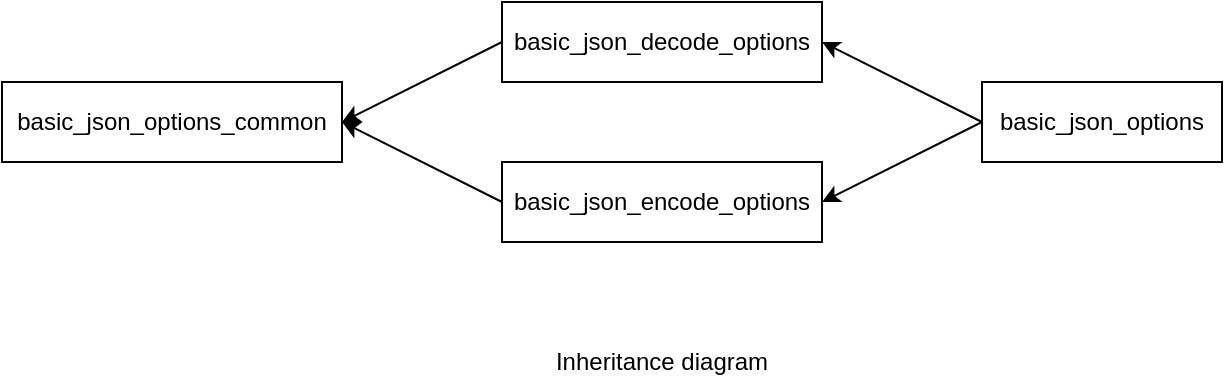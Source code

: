<mxfile version="12.1.9" type="device" pages="1"><diagram id="yA7M8pUu49T19xTu_T4b" name="Page-1"><mxGraphModel dx="1024" dy="486" grid="1" gridSize="10" guides="1" tooltips="1" connect="1" arrows="1" fold="1" page="1" pageScale="1" pageWidth="850" pageHeight="1100" math="0" shadow="0"><root><mxCell id="0"/><mxCell id="1" parent="0"/><mxCell id="73PhMiG5mVZG5eabpBDo-1" value="basic_json_options" style="rounded=0;whiteSpace=wrap;html=1;" parent="1" vertex="1"><mxGeometry x="520" y="160" width="120" height="40" as="geometry"/></mxCell><mxCell id="73PhMiG5mVZG5eabpBDo-2" value="basic_json_decode_options" style="rounded=0;whiteSpace=wrap;html=1;" parent="1" vertex="1"><mxGeometry x="280" y="120" width="160" height="40" as="geometry"/></mxCell><mxCell id="73PhMiG5mVZG5eabpBDo-3" value="basic_json_encode_options" style="rounded=0;whiteSpace=wrap;html=1;" parent="1" vertex="1"><mxGeometry x="280" y="200" width="160" height="40" as="geometry"/></mxCell><mxCell id="73PhMiG5mVZG5eabpBDo-4" value="basic_json_options_common" style="rounded=0;whiteSpace=wrap;html=1;" parent="1" vertex="1"><mxGeometry x="30" y="160" width="170" height="40" as="geometry"/></mxCell><mxCell id="73PhMiG5mVZG5eabpBDo-5" value="" style="endArrow=classic;html=1;exitX=0;exitY=0.5;exitDx=0;exitDy=0;entryX=1;entryY=0.5;entryDx=0;entryDy=0;" parent="1" source="73PhMiG5mVZG5eabpBDo-3" target="73PhMiG5mVZG5eabpBDo-4" edge="1"><mxGeometry width="50" height="50" relative="1" as="geometry"><mxPoint x="30" y="310" as="sourcePoint"/><mxPoint x="80" y="260" as="targetPoint"/></mxGeometry></mxCell><mxCell id="73PhMiG5mVZG5eabpBDo-6" value="" style="endArrow=classic;html=1;exitX=0;exitY=0.5;exitDx=0;exitDy=0;" parent="1" source="73PhMiG5mVZG5eabpBDo-2" edge="1"><mxGeometry width="50" height="50" relative="1" as="geometry"><mxPoint x="160" y="130" as="sourcePoint"/><mxPoint x="200" y="180" as="targetPoint"/></mxGeometry></mxCell><mxCell id="73PhMiG5mVZG5eabpBDo-8" value="" style="endArrow=classic;html=1;entryX=1;entryY=0.5;entryDx=0;entryDy=0;exitX=0;exitY=0.5;exitDx=0;exitDy=0;" parent="1" source="73PhMiG5mVZG5eabpBDo-1" target="73PhMiG5mVZG5eabpBDo-2" edge="1"><mxGeometry width="50" height="50" relative="1" as="geometry"><mxPoint x="510" y="330" as="sourcePoint"/><mxPoint x="560" y="280" as="targetPoint"/></mxGeometry></mxCell><mxCell id="73PhMiG5mVZG5eabpBDo-9" value="" style="endArrow=classic;html=1;entryX=1;entryY=0.5;entryDx=0;entryDy=0;" parent="1" target="73PhMiG5mVZG5eabpBDo-3" edge="1"><mxGeometry width="50" height="50" relative="1" as="geometry"><mxPoint x="520" y="180" as="sourcePoint"/><mxPoint x="510" y="280" as="targetPoint"/></mxGeometry></mxCell><mxCell id="Ra7Y29NC6h11f9w7Iz1P-1" value="Inheritance diagram" style="text;html=1;strokeColor=none;fillColor=none;align=center;verticalAlign=middle;whiteSpace=wrap;rounded=0;" vertex="1" parent="1"><mxGeometry x="300" y="290" width="120" height="20" as="geometry"/></mxCell></root></mxGraphModel></diagram></mxfile>